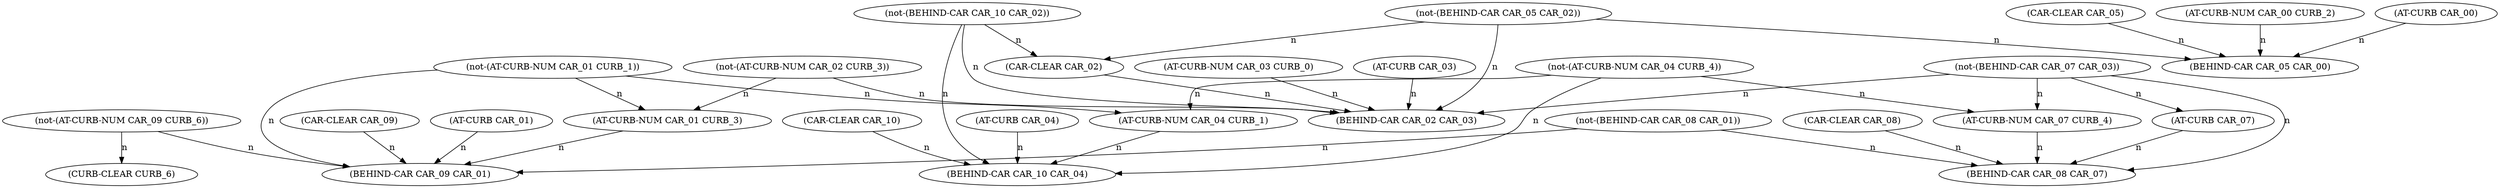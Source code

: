 digraph L {
174 [label="(CURB-CLEAR CURB_6)"];
167 [label="(CAR-CLEAR CAR_08)"];
181 [label="(BEHIND-CAR CAR_08 CAR_07)"];
185 [label="(AT-CURB-NUM CAR_07 CURB_4)"];
184 [label="(AT-CURB CAR_07)"];
166 [label="(CAR-CLEAR CAR_09)"];
180 [label="(BEHIND-CAR CAR_09 CAR_01)"];
177 [label="(AT-CURB-NUM CAR_01 CURB_3)"];
172 [label="(AT-CURB CAR_01)"];
165 [label="(CAR-CLEAR CAR_10)"];
179 [label="(BEHIND-CAR CAR_10 CAR_04)"];
175 [label="(AT-CURB-NUM CAR_04 CURB_1)"];
170 [label="(AT-CURB CAR_04)"];
168 [label="(CAR-CLEAR CAR_05)"];
182 [label="(BEHIND-CAR CAR_05 CAR_00)"];
178 [label="(AT-CURB-NUM CAR_00 CURB_2)"];
173 [label="(AT-CURB CAR_00)"];
169 [label="(CAR-CLEAR CAR_02)"];
183 [label="(BEHIND-CAR CAR_02 CAR_03)"];
176 [label="(AT-CURB-NUM CAR_03 CURB_0)"];
171 [label="(AT-CURB CAR_03)"];
186 [label="(not-(AT-CURB-NUM CAR_09 CURB_6))"];
187 [label="(not-(AT-CURB-NUM CAR_04 CURB_4))"];
188 [label="(not-(BEHIND-CAR CAR_05 CAR_02))"];
189 [label="(not-(AT-CURB-NUM CAR_02 CURB_3))"];
190 [label="(not-(BEHIND-CAR CAR_10 CAR_02))"];
191 [label="(not-(BEHIND-CAR CAR_08 CAR_01))"];
192 [label="(not-(AT-CURB-NUM CAR_01 CURB_1))"];
193 [label="(not-(BEHIND-CAR CAR_07 CAR_03))"];
186 -> 174 [label="n"];
167 -> 181 [label="n"];
185 -> 181 [label="n"];
184 -> 181 [label="n"];
191 -> 181 [label="n"];
193 -> 181 [label="n"];
187 -> 185 [label="n"];
193 -> 185 [label="n"];
193 -> 184 [label="n"];
166 -> 180 [label="n"];
177 -> 180 [label="n"];
172 -> 180 [label="n"];
186 -> 180 [label="n"];
191 -> 180 [label="n"];
192 -> 180 [label="n"];
189 -> 177 [label="n"];
192 -> 177 [label="n"];
165 -> 179 [label="n"];
175 -> 179 [label="n"];
170 -> 179 [label="n"];
187 -> 179 [label="n"];
190 -> 179 [label="n"];
187 -> 175 [label="n"];
192 -> 175 [label="n"];
168 -> 182 [label="n"];
178 -> 182 [label="n"];
173 -> 182 [label="n"];
188 -> 182 [label="n"];
188 -> 169 [label="n"];
190 -> 169 [label="n"];
169 -> 183 [label="n"];
176 -> 183 [label="n"];
171 -> 183 [label="n"];
188 -> 183 [label="n"];
189 -> 183 [label="n"];
190 -> 183 [label="n"];
193 -> 183 [label="n"];
}
